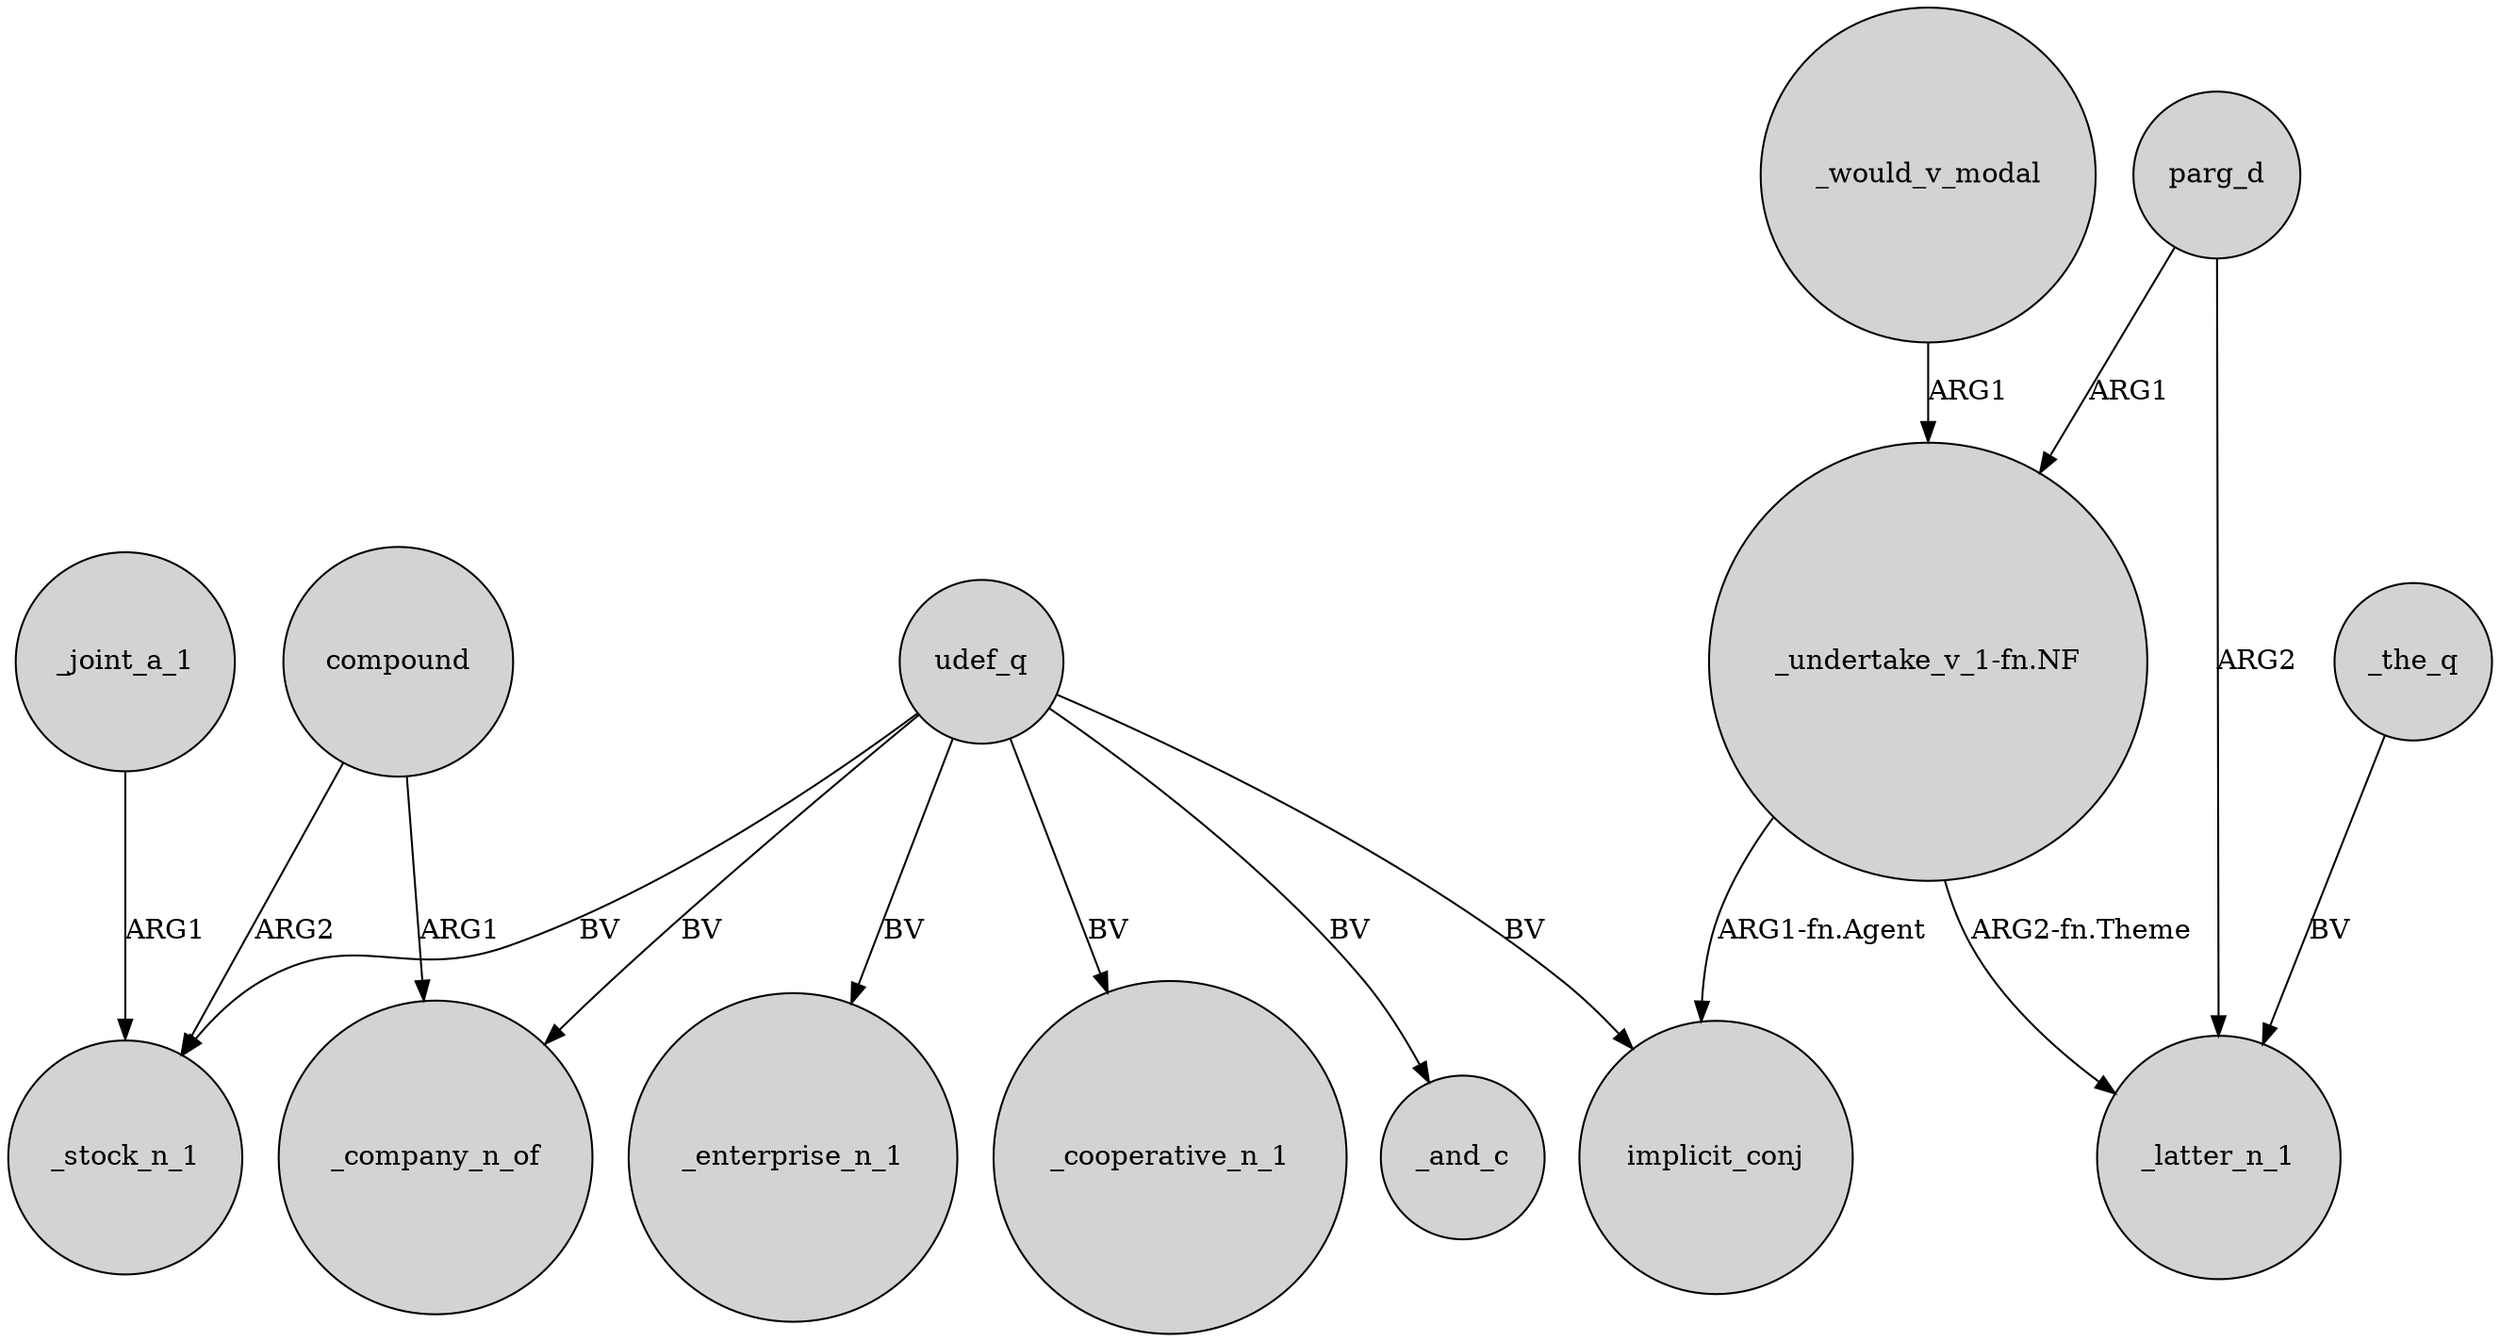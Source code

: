 digraph {
	node [shape=circle style=filled]
	udef_q -> _stock_n_1 [label=BV]
	_would_v_modal -> "_undertake_v_1-fn.NF" [label=ARG1]
	udef_q -> _enterprise_n_1 [label=BV]
	_joint_a_1 -> _stock_n_1 [label=ARG1]
	parg_d -> _latter_n_1 [label=ARG2]
	udef_q -> _cooperative_n_1 [label=BV]
	"_undertake_v_1-fn.NF" -> implicit_conj [label="ARG1-fn.Agent"]
	udef_q -> _company_n_of [label=BV]
	udef_q -> implicit_conj [label=BV]
	parg_d -> "_undertake_v_1-fn.NF" [label=ARG1]
	udef_q -> _and_c [label=BV]
	compound -> _stock_n_1 [label=ARG2]
	"_undertake_v_1-fn.NF" -> _latter_n_1 [label="ARG2-fn.Theme"]
	_the_q -> _latter_n_1 [label=BV]
	compound -> _company_n_of [label=ARG1]
}
